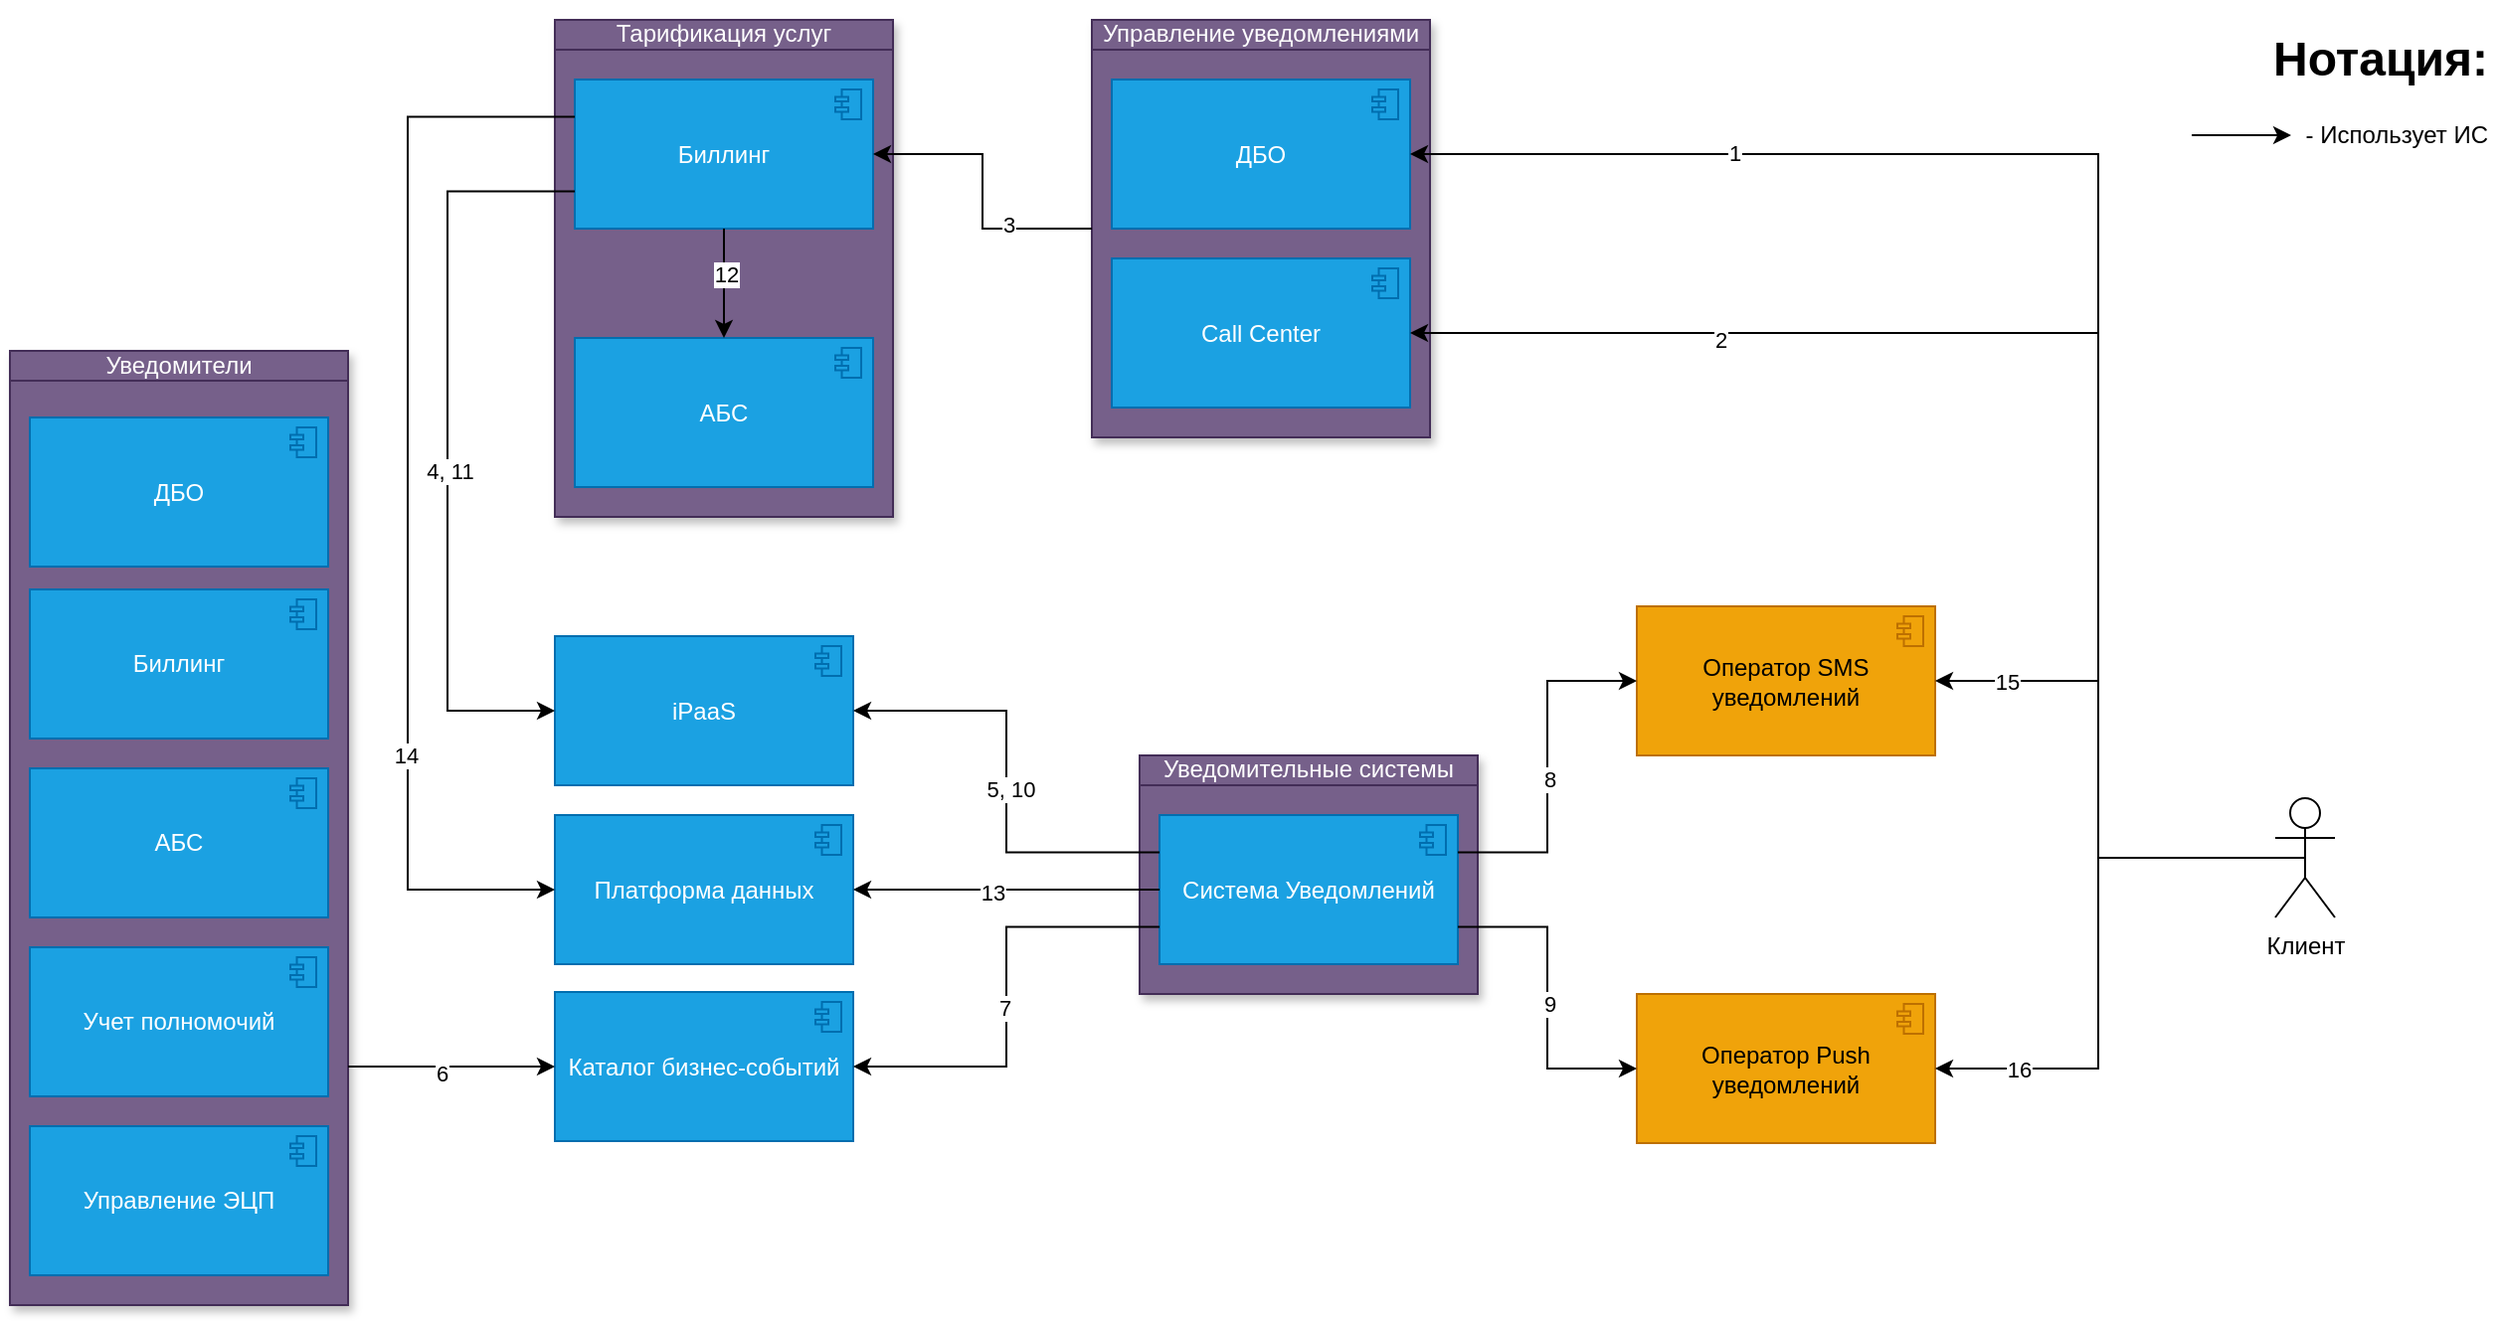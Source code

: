 <mxfile version="21.6.8" type="device">
  <diagram name="КАР_Task2" id="xMjF7mCyjTG66TX0SmEe">
    <mxGraphModel dx="2220" dy="1186" grid="1" gridSize="10" guides="1" tooltips="1" connect="1" arrows="1" fold="1" page="1" pageScale="1" pageWidth="827" pageHeight="1169" math="0" shadow="0">
      <root>
        <mxCell id="ULhCQbQA0skFj4HC5u-r-0" />
        <mxCell id="ULhCQbQA0skFj4HC5u-r-1" parent="ULhCQbQA0skFj4HC5u-r-0" />
        <mxCell id="GfdpiyJx7hFgV--5YfWF-0" value="Управление уведомлениями" style="html=1;outlineConnect=0;whiteSpace=wrap;fillColor=#76608a;shape=mxgraph.archimate3.businessObject;overflow=fill;shadow=1;fontColor=#ffffff;strokeColor=#432D57;" parent="ULhCQbQA0skFj4HC5u-r-1" vertex="1">
          <mxGeometry x="534" y="110" width="170" height="210" as="geometry" />
        </mxCell>
        <mxCell id="ULhCQbQA0skFj4HC5u-r-2" value="Уведомительные системы" style="html=1;outlineConnect=0;whiteSpace=wrap;fillColor=#76608a;shape=mxgraph.archimate3.businessObject;overflow=fill;shadow=1;fontColor=#ffffff;strokeColor=#432D57;" parent="ULhCQbQA0skFj4HC5u-r-1" vertex="1">
          <mxGeometry x="558" y="480" width="170" height="120" as="geometry" />
        </mxCell>
        <mxCell id="ULhCQbQA0skFj4HC5u-r-3" value="iPaaS" style="html=1;outlineConnect=0;whiteSpace=wrap;fillColor=#1ba1e2;shape=mxgraph.archimate3.application;appType=comp;archiType=square;fontColor=#ffffff;strokeColor=#006EAF;" parent="ULhCQbQA0skFj4HC5u-r-1" vertex="1">
          <mxGeometry x="264" y="420" width="150" height="75" as="geometry" />
        </mxCell>
        <mxCell id="ULhCQbQA0skFj4HC5u-r-5" value="Система Уведомлений" style="html=1;outlineConnect=0;whiteSpace=wrap;fillColor=#1ba1e2;shape=mxgraph.archimate3.application;appType=comp;archiType=square;fontColor=#ffffff;strokeColor=#006EAF;" parent="ULhCQbQA0skFj4HC5u-r-1" vertex="1">
          <mxGeometry x="568" y="510" width="150" height="75" as="geometry" />
        </mxCell>
        <mxCell id="ULhCQbQA0skFj4HC5u-r-6" value="Call Center" style="html=1;outlineConnect=0;whiteSpace=wrap;fillColor=#1ba1e2;shape=mxgraph.archimate3.application;appType=comp;archiType=square;fontColor=#ffffff;strokeColor=#006EAF;" parent="ULhCQbQA0skFj4HC5u-r-1" vertex="1">
          <mxGeometry x="544" y="230" width="150" height="75" as="geometry" />
        </mxCell>
        <mxCell id="ULhCQbQA0skFj4HC5u-r-8" value="Каталог бизнес-событий" style="html=1;outlineConnect=0;whiteSpace=wrap;fillColor=#1ba1e2;shape=mxgraph.archimate3.application;appType=comp;archiType=square;fontColor=#ffffff;strokeColor=#006EAF;" parent="ULhCQbQA0skFj4HC5u-r-1" vertex="1">
          <mxGeometry x="264" y="599" width="150" height="75" as="geometry" />
        </mxCell>
        <mxCell id="ULhCQbQA0skFj4HC5u-r-9" value="Платформа данных" style="html=1;outlineConnect=0;whiteSpace=wrap;fillColor=#1ba1e2;shape=mxgraph.archimate3.application;appType=comp;archiType=square;fontColor=#ffffff;strokeColor=#006EAF;" parent="ULhCQbQA0skFj4HC5u-r-1" vertex="1">
          <mxGeometry x="264" y="510" width="150" height="75" as="geometry" />
        </mxCell>
        <mxCell id="ULhCQbQA0skFj4HC5u-r-28" value="Уведомители" style="html=1;outlineConnect=0;whiteSpace=wrap;fillColor=#76608a;shape=mxgraph.archimate3.businessObject;overflow=fill;shadow=1;fontColor=#ffffff;strokeColor=#432D57;" parent="ULhCQbQA0skFj4HC5u-r-1" vertex="1">
          <mxGeometry x="-10" y="276.5" width="170" height="480" as="geometry" />
        </mxCell>
        <mxCell id="ULhCQbQA0skFj4HC5u-r-29" value="ДБО" style="html=1;outlineConnect=0;whiteSpace=wrap;fillColor=#1ba1e2;shape=mxgraph.archimate3.application;appType=comp;archiType=square;fontColor=#ffffff;strokeColor=#006EAF;" parent="ULhCQbQA0skFj4HC5u-r-1" vertex="1">
          <mxGeometry x="544" y="140" width="150" height="75" as="geometry" />
        </mxCell>
        <mxCell id="ULhCQbQA0skFj4HC5u-r-30" value="Биллинг" style="html=1;outlineConnect=0;whiteSpace=wrap;fillColor=#1ba1e2;shape=mxgraph.archimate3.application;appType=comp;archiType=square;fontColor=#ffffff;strokeColor=#006EAF;" parent="ULhCQbQA0skFj4HC5u-r-1" vertex="1">
          <mxGeometry y="396.5" width="150" height="75" as="geometry" />
        </mxCell>
        <mxCell id="ULhCQbQA0skFj4HC5u-r-31" value="АБС" style="html=1;outlineConnect=0;whiteSpace=wrap;fillColor=#1ba1e2;shape=mxgraph.archimate3.application;appType=comp;archiType=square;fontColor=#ffffff;strokeColor=#006EAF;" parent="ULhCQbQA0skFj4HC5u-r-1" vertex="1">
          <mxGeometry y="486.5" width="150" height="75" as="geometry" />
        </mxCell>
        <mxCell id="ULhCQbQA0skFj4HC5u-r-32" value="Учет полномочий" style="html=1;outlineConnect=0;whiteSpace=wrap;fillColor=#1ba1e2;shape=mxgraph.archimate3.application;appType=comp;archiType=square;fontColor=#ffffff;strokeColor=#006EAF;" parent="ULhCQbQA0skFj4HC5u-r-1" vertex="1">
          <mxGeometry y="576.5" width="150" height="75" as="geometry" />
        </mxCell>
        <mxCell id="ULhCQbQA0skFj4HC5u-r-33" value="Управление ЭЦП" style="html=1;outlineConnect=0;whiteSpace=wrap;fillColor=#1ba1e2;shape=mxgraph.archimate3.application;appType=comp;archiType=square;fontColor=#ffffff;strokeColor=#006EAF;" parent="ULhCQbQA0skFj4HC5u-r-1" vertex="1">
          <mxGeometry y="666.5" width="150" height="75" as="geometry" />
        </mxCell>
        <mxCell id="EHnbTl1WpSzCP0Lsqa8k-5" value="&lt;h1 style=&quot;text-align: left;&quot;&gt;Нотация:&lt;/h1&gt;&lt;p style=&quot;&quot;&gt;&amp;nbsp;- Использует ИС&lt;/p&gt;" style="text;html=1;strokeColor=none;fillColor=none;spacing=5;spacingTop=-20;whiteSpace=wrap;overflow=hidden;rounded=0;align=right;" parent="ULhCQbQA0skFj4HC5u-r-1" vertex="1">
          <mxGeometry x="1074" y="110" width="167" height="86.5" as="geometry" />
        </mxCell>
        <mxCell id="EHnbTl1WpSzCP0Lsqa8k-6" value="" style="endArrow=classic;html=1;rounded=0;" parent="ULhCQbQA0skFj4HC5u-r-1" edge="1">
          <mxGeometry width="50" height="50" relative="1" as="geometry">
            <mxPoint x="1087" y="168.05" as="sourcePoint" />
            <mxPoint x="1137" y="168.05" as="targetPoint" />
          </mxGeometry>
        </mxCell>
        <mxCell id="GfdpiyJx7hFgV--5YfWF-1" value="Тарификация услуг" style="html=1;outlineConnect=0;whiteSpace=wrap;fillColor=#76608a;shape=mxgraph.archimate3.businessObject;overflow=fill;shadow=1;fontColor=#ffffff;strokeColor=#432D57;" parent="ULhCQbQA0skFj4HC5u-r-1" vertex="1">
          <mxGeometry x="264" y="110" width="170" height="250" as="geometry" />
        </mxCell>
        <mxCell id="GfdpiyJx7hFgV--5YfWF-2" value="Биллинг" style="html=1;outlineConnect=0;whiteSpace=wrap;fillColor=#1ba1e2;shape=mxgraph.archimate3.application;appType=comp;archiType=square;fontColor=#ffffff;strokeColor=#006EAF;" parent="ULhCQbQA0skFj4HC5u-r-1" vertex="1">
          <mxGeometry x="274" y="140" width="150" height="75" as="geometry" />
        </mxCell>
        <mxCell id="GfdpiyJx7hFgV--5YfWF-3" value="АБС" style="html=1;outlineConnect=0;whiteSpace=wrap;fillColor=#1ba1e2;shape=mxgraph.archimate3.application;appType=comp;archiType=square;fontColor=#ffffff;strokeColor=#006EAF;" parent="ULhCQbQA0skFj4HC5u-r-1" vertex="1">
          <mxGeometry x="274" y="270" width="150" height="75" as="geometry" />
        </mxCell>
        <mxCell id="GfdpiyJx7hFgV--5YfWF-4" value="" style="endArrow=classic;html=1;rounded=0;exitX=0.5;exitY=1;exitDx=0;exitDy=0;exitPerimeter=0;entryX=0.5;entryY=0;entryDx=0;entryDy=0;entryPerimeter=0;" parent="ULhCQbQA0skFj4HC5u-r-1" source="GfdpiyJx7hFgV--5YfWF-2" target="GfdpiyJx7hFgV--5YfWF-3" edge="1">
          <mxGeometry width="50" height="50" relative="1" as="geometry">
            <mxPoint x="698" y="400" as="sourcePoint" />
            <mxPoint x="748" y="350" as="targetPoint" />
          </mxGeometry>
        </mxCell>
        <mxCell id="6rE6F2pKFfk0hCnMUWkr-27" value="12" style="edgeLabel;html=1;align=center;verticalAlign=middle;resizable=0;points=[];" vertex="1" connectable="0" parent="GfdpiyJx7hFgV--5YfWF-4">
          <mxGeometry x="-0.158" y="1" relative="1" as="geometry">
            <mxPoint as="offset" />
          </mxGeometry>
        </mxCell>
        <mxCell id="GfdpiyJx7hFgV--5YfWF-5" value="ДБО" style="html=1;outlineConnect=0;whiteSpace=wrap;fillColor=#1ba1e2;shape=mxgraph.archimate3.application;appType=comp;archiType=square;fontColor=#ffffff;strokeColor=#006EAF;" parent="ULhCQbQA0skFj4HC5u-r-1" vertex="1">
          <mxGeometry y="310" width="150" height="75" as="geometry" />
        </mxCell>
        <mxCell id="6rE6F2pKFfk0hCnMUWkr-0" value="Оператор SMS уведомлений" style="html=1;outlineConnect=0;whiteSpace=wrap;fillColor=#f0a30a;shape=mxgraph.archimate3.application;appType=comp;archiType=square;fontColor=#000000;strokeColor=#BD7000;" vertex="1" parent="ULhCQbQA0skFj4HC5u-r-1">
          <mxGeometry x="808" y="405" width="150" height="75" as="geometry" />
        </mxCell>
        <mxCell id="6rE6F2pKFfk0hCnMUWkr-1" value="Оператор Push уведомлений" style="html=1;outlineConnect=0;whiteSpace=wrap;fillColor=#f0a30a;shape=mxgraph.archimate3.application;appType=comp;archiType=square;fontColor=#000000;strokeColor=#BD7000;" vertex="1" parent="ULhCQbQA0skFj4HC5u-r-1">
          <mxGeometry x="808" y="600" width="150" height="75" as="geometry" />
        </mxCell>
        <mxCell id="6rE6F2pKFfk0hCnMUWkr-2" value="" style="endArrow=classic;html=1;rounded=0;exitX=1;exitY=0.25;exitDx=0;exitDy=0;exitPerimeter=0;entryX=0;entryY=0.5;entryDx=0;entryDy=0;entryPerimeter=0;edgeStyle=orthogonalEdgeStyle;" edge="1" parent="ULhCQbQA0skFj4HC5u-r-1" source="ULhCQbQA0skFj4HC5u-r-5" target="6rE6F2pKFfk0hCnMUWkr-0">
          <mxGeometry width="50" height="50" relative="1" as="geometry">
            <mxPoint x="708" y="420" as="sourcePoint" />
            <mxPoint x="758" y="370" as="targetPoint" />
          </mxGeometry>
        </mxCell>
        <mxCell id="6rE6F2pKFfk0hCnMUWkr-24" value="8" style="edgeLabel;html=1;align=center;verticalAlign=middle;resizable=0;points=[];" vertex="1" connectable="0" parent="6rE6F2pKFfk0hCnMUWkr-2">
          <mxGeometry x="-0.066" y="-1" relative="1" as="geometry">
            <mxPoint as="offset" />
          </mxGeometry>
        </mxCell>
        <mxCell id="6rE6F2pKFfk0hCnMUWkr-3" value="" style="endArrow=classic;html=1;rounded=0;exitX=1;exitY=0.75;exitDx=0;exitDy=0;exitPerimeter=0;entryX=0;entryY=0.5;entryDx=0;entryDy=0;entryPerimeter=0;edgeStyle=orthogonalEdgeStyle;" edge="1" parent="ULhCQbQA0skFj4HC5u-r-1" source="ULhCQbQA0skFj4HC5u-r-5" target="6rE6F2pKFfk0hCnMUWkr-1">
          <mxGeometry width="50" height="50" relative="1" as="geometry">
            <mxPoint x="578" y="410" as="sourcePoint" />
            <mxPoint x="628" y="360" as="targetPoint" />
          </mxGeometry>
        </mxCell>
        <mxCell id="6rE6F2pKFfk0hCnMUWkr-25" value="9" style="edgeLabel;html=1;align=center;verticalAlign=middle;resizable=0;points=[];" vertex="1" connectable="0" parent="6rE6F2pKFfk0hCnMUWkr-3">
          <mxGeometry x="0.033" y="1" relative="1" as="geometry">
            <mxPoint as="offset" />
          </mxGeometry>
        </mxCell>
        <mxCell id="6rE6F2pKFfk0hCnMUWkr-4" value="" style="endArrow=classic;html=1;rounded=0;exitX=1;exitY=0.75;exitDx=0;exitDy=0;exitPerimeter=0;entryX=0;entryY=0.5;entryDx=0;entryDy=0;entryPerimeter=0;" edge="1" parent="ULhCQbQA0skFj4HC5u-r-1" source="ULhCQbQA0skFj4HC5u-r-28" target="ULhCQbQA0skFj4HC5u-r-8">
          <mxGeometry width="50" height="50" relative="1" as="geometry">
            <mxPoint x="410" y="390" as="sourcePoint" />
            <mxPoint x="460" y="340" as="targetPoint" />
          </mxGeometry>
        </mxCell>
        <mxCell id="6rE6F2pKFfk0hCnMUWkr-21" value="6" style="edgeLabel;html=1;align=center;verticalAlign=middle;resizable=0;points=[];" vertex="1" connectable="0" parent="6rE6F2pKFfk0hCnMUWkr-4">
          <mxGeometry x="-0.115" y="-3" relative="1" as="geometry">
            <mxPoint x="1" as="offset" />
          </mxGeometry>
        </mxCell>
        <mxCell id="6rE6F2pKFfk0hCnMUWkr-5" value="" style="endArrow=classic;html=1;rounded=0;exitX=0;exitY=0.75;exitDx=0;exitDy=0;exitPerimeter=0;entryX=1;entryY=0.5;entryDx=0;entryDy=0;entryPerimeter=0;edgeStyle=orthogonalEdgeStyle;" edge="1" parent="ULhCQbQA0skFj4HC5u-r-1" source="ULhCQbQA0skFj4HC5u-r-5" target="ULhCQbQA0skFj4HC5u-r-8">
          <mxGeometry width="50" height="50" relative="1" as="geometry">
            <mxPoint x="490" y="820" as="sourcePoint" />
            <mxPoint x="540" y="770" as="targetPoint" />
          </mxGeometry>
        </mxCell>
        <mxCell id="6rE6F2pKFfk0hCnMUWkr-22" value="7" style="edgeLabel;html=1;align=center;verticalAlign=middle;resizable=0;points=[];" vertex="1" connectable="0" parent="6rE6F2pKFfk0hCnMUWkr-5">
          <mxGeometry x="0.043" y="-1" relative="1" as="geometry">
            <mxPoint as="offset" />
          </mxGeometry>
        </mxCell>
        <mxCell id="6rE6F2pKFfk0hCnMUWkr-6" value="" style="endArrow=classic;html=1;rounded=0;exitX=0;exitY=0.5;exitDx=0;exitDy=0;exitPerimeter=0;entryX=1;entryY=0.5;entryDx=0;entryDy=0;entryPerimeter=0;edgeStyle=orthogonalEdgeStyle;" edge="1" parent="ULhCQbQA0skFj4HC5u-r-1" source="GfdpiyJx7hFgV--5YfWF-0" target="GfdpiyJx7hFgV--5YfWF-2">
          <mxGeometry width="50" height="50" relative="1" as="geometry">
            <mxPoint x="584" y="360" as="sourcePoint" />
            <mxPoint x="634" y="310" as="targetPoint" />
          </mxGeometry>
        </mxCell>
        <mxCell id="6rE6F2pKFfk0hCnMUWkr-18" value="3" style="edgeLabel;html=1;align=center;verticalAlign=middle;resizable=0;points=[];" vertex="1" connectable="0" parent="6rE6F2pKFfk0hCnMUWkr-6">
          <mxGeometry x="-0.421" y="-2" relative="1" as="geometry">
            <mxPoint as="offset" />
          </mxGeometry>
        </mxCell>
        <mxCell id="6rE6F2pKFfk0hCnMUWkr-7" value="" style="endArrow=classic;html=1;rounded=0;exitX=0;exitY=0.75;exitDx=0;exitDy=0;exitPerimeter=0;entryX=0;entryY=0.5;entryDx=0;entryDy=0;entryPerimeter=0;edgeStyle=orthogonalEdgeStyle;" edge="1" parent="ULhCQbQA0skFj4HC5u-r-1" source="GfdpiyJx7hFgV--5YfWF-2" target="ULhCQbQA0skFj4HC5u-r-3">
          <mxGeometry width="50" height="50" relative="1" as="geometry">
            <mxPoint x="460" y="260" as="sourcePoint" />
            <mxPoint x="510" y="210" as="targetPoint" />
            <Array as="points">
              <mxPoint x="210" y="196" />
              <mxPoint x="210" y="457" />
            </Array>
          </mxGeometry>
        </mxCell>
        <mxCell id="6rE6F2pKFfk0hCnMUWkr-19" value="4, 11" style="edgeLabel;html=1;align=center;verticalAlign=middle;resizable=0;points=[];" vertex="1" connectable="0" parent="6rE6F2pKFfk0hCnMUWkr-7">
          <mxGeometry x="0.072" y="1" relative="1" as="geometry">
            <mxPoint y="1" as="offset" />
          </mxGeometry>
        </mxCell>
        <mxCell id="6rE6F2pKFfk0hCnMUWkr-8" value="" style="endArrow=classic;html=1;rounded=0;entryX=1;entryY=0.5;entryDx=0;entryDy=0;entryPerimeter=0;exitX=0;exitY=0.25;exitDx=0;exitDy=0;exitPerimeter=0;edgeStyle=orthogonalEdgeStyle;" edge="1" parent="ULhCQbQA0skFj4HC5u-r-1" source="ULhCQbQA0skFj4HC5u-r-5" target="ULhCQbQA0skFj4HC5u-r-3">
          <mxGeometry width="50" height="50" relative="1" as="geometry">
            <mxPoint x="740" y="430" as="sourcePoint" />
            <mxPoint x="790" y="380" as="targetPoint" />
          </mxGeometry>
        </mxCell>
        <mxCell id="6rE6F2pKFfk0hCnMUWkr-20" value="5, 10" style="edgeLabel;html=1;align=center;verticalAlign=middle;resizable=0;points=[];" vertex="1" connectable="0" parent="6rE6F2pKFfk0hCnMUWkr-8">
          <mxGeometry x="-0.022" y="-2" relative="1" as="geometry">
            <mxPoint y="1" as="offset" />
          </mxGeometry>
        </mxCell>
        <mxCell id="6rE6F2pKFfk0hCnMUWkr-9" value="" style="endArrow=classic;html=1;rounded=0;exitX=0;exitY=0.5;exitDx=0;exitDy=0;exitPerimeter=0;entryX=1;entryY=0.5;entryDx=0;entryDy=0;entryPerimeter=0;" edge="1" parent="ULhCQbQA0skFj4HC5u-r-1" source="ULhCQbQA0skFj4HC5u-r-5" target="ULhCQbQA0skFj4HC5u-r-9">
          <mxGeometry width="50" height="50" relative="1" as="geometry">
            <mxPoint x="530" y="410" as="sourcePoint" />
            <mxPoint x="580" y="360" as="targetPoint" />
          </mxGeometry>
        </mxCell>
        <mxCell id="6rE6F2pKFfk0hCnMUWkr-28" value="13" style="edgeLabel;html=1;align=center;verticalAlign=middle;resizable=0;points=[];" vertex="1" connectable="0" parent="6rE6F2pKFfk0hCnMUWkr-9">
          <mxGeometry x="0.1" y="1" relative="1" as="geometry">
            <mxPoint as="offset" />
          </mxGeometry>
        </mxCell>
        <mxCell id="6rE6F2pKFfk0hCnMUWkr-10" value="" style="endArrow=classic;html=1;rounded=0;exitX=0;exitY=0.25;exitDx=0;exitDy=0;exitPerimeter=0;entryX=0;entryY=0.5;entryDx=0;entryDy=0;entryPerimeter=0;edgeStyle=orthogonalEdgeStyle;" edge="1" parent="ULhCQbQA0skFj4HC5u-r-1" source="GfdpiyJx7hFgV--5YfWF-2" target="ULhCQbQA0skFj4HC5u-r-9">
          <mxGeometry width="50" height="50" relative="1" as="geometry">
            <mxPoint x="150" y="270" as="sourcePoint" />
            <mxPoint x="200" y="220" as="targetPoint" />
            <Array as="points">
              <mxPoint x="190" y="159" />
              <mxPoint x="190" y="547" />
            </Array>
          </mxGeometry>
        </mxCell>
        <mxCell id="6rE6F2pKFfk0hCnMUWkr-29" value="14" style="edgeLabel;html=1;align=center;verticalAlign=middle;resizable=0;points=[];" vertex="1" connectable="0" parent="6rE6F2pKFfk0hCnMUWkr-10">
          <mxGeometry x="0.479" y="-1" relative="1" as="geometry">
            <mxPoint as="offset" />
          </mxGeometry>
        </mxCell>
        <mxCell id="6rE6F2pKFfk0hCnMUWkr-11" value="Клиент" style="shape=umlActor;verticalLabelPosition=bottom;verticalAlign=top;html=1;outlineConnect=0;" vertex="1" parent="ULhCQbQA0skFj4HC5u-r-1">
          <mxGeometry x="1129" y="501.5" width="30" height="60" as="geometry" />
        </mxCell>
        <mxCell id="6rE6F2pKFfk0hCnMUWkr-12" value="" style="endArrow=classic;html=1;rounded=0;exitX=0.5;exitY=0.5;exitDx=0;exitDy=0;exitPerimeter=0;entryX=1;entryY=0.5;entryDx=0;entryDy=0;entryPerimeter=0;edgeStyle=elbowEdgeStyle;" edge="1" parent="ULhCQbQA0skFj4HC5u-r-1" source="6rE6F2pKFfk0hCnMUWkr-11" target="ULhCQbQA0skFj4HC5u-r-6">
          <mxGeometry width="50" height="50" relative="1" as="geometry">
            <mxPoint x="1310" y="460" as="sourcePoint" />
            <mxPoint x="1360" y="410" as="targetPoint" />
            <Array as="points">
              <mxPoint x="1040" y="410" />
            </Array>
          </mxGeometry>
        </mxCell>
        <mxCell id="6rE6F2pKFfk0hCnMUWkr-17" value="2" style="edgeLabel;html=1;align=center;verticalAlign=middle;resizable=0;points=[];" vertex="1" connectable="0" parent="6rE6F2pKFfk0hCnMUWkr-12">
          <mxGeometry x="0.567" y="3" relative="1" as="geometry">
            <mxPoint x="1" as="offset" />
          </mxGeometry>
        </mxCell>
        <mxCell id="6rE6F2pKFfk0hCnMUWkr-13" value="" style="endArrow=classic;html=1;rounded=0;exitX=0.5;exitY=0.5;exitDx=0;exitDy=0;exitPerimeter=0;entryX=1;entryY=0.5;entryDx=0;entryDy=0;entryPerimeter=0;edgeStyle=orthogonalEdgeStyle;" edge="1" parent="ULhCQbQA0skFj4HC5u-r-1" source="6rE6F2pKFfk0hCnMUWkr-11" target="ULhCQbQA0skFj4HC5u-r-29">
          <mxGeometry width="50" height="50" relative="1" as="geometry">
            <mxPoint x="1240" y="380" as="sourcePoint" />
            <mxPoint x="1290" y="330" as="targetPoint" />
            <Array as="points">
              <mxPoint x="1040" y="532" />
              <mxPoint x="1040" y="178" />
            </Array>
          </mxGeometry>
        </mxCell>
        <mxCell id="6rE6F2pKFfk0hCnMUWkr-16" value="1" style="edgeLabel;html=1;align=center;verticalAlign=middle;resizable=0;points=[];" vertex="1" connectable="0" parent="6rE6F2pKFfk0hCnMUWkr-13">
          <mxGeometry x="0.595" y="-1" relative="1" as="geometry">
            <mxPoint as="offset" />
          </mxGeometry>
        </mxCell>
        <mxCell id="6rE6F2pKFfk0hCnMUWkr-14" value="" style="endArrow=classic;html=1;rounded=0;entryX=1;entryY=0.5;entryDx=0;entryDy=0;entryPerimeter=0;exitX=0.5;exitY=0.5;exitDx=0;exitDy=0;exitPerimeter=0;edgeStyle=orthogonalEdgeStyle;" edge="1" parent="ULhCQbQA0skFj4HC5u-r-1" source="6rE6F2pKFfk0hCnMUWkr-11" target="6rE6F2pKFfk0hCnMUWkr-1">
          <mxGeometry width="50" height="50" relative="1" as="geometry">
            <mxPoint x="1230" y="750" as="sourcePoint" />
            <mxPoint x="1280" y="700" as="targetPoint" />
            <Array as="points">
              <mxPoint x="1040" y="532" />
              <mxPoint x="1040" y="638" />
            </Array>
          </mxGeometry>
        </mxCell>
        <mxCell id="6rE6F2pKFfk0hCnMUWkr-32" value="16" style="edgeLabel;html=1;align=center;verticalAlign=middle;resizable=0;points=[];" vertex="1" connectable="0" parent="6rE6F2pKFfk0hCnMUWkr-14">
          <mxGeometry x="0.61" y="2" relative="1" as="geometry">
            <mxPoint x="-15" y="-2" as="offset" />
          </mxGeometry>
        </mxCell>
        <mxCell id="6rE6F2pKFfk0hCnMUWkr-15" value="" style="endArrow=classic;html=1;rounded=0;exitX=0.5;exitY=0.5;exitDx=0;exitDy=0;exitPerimeter=0;edgeStyle=orthogonalEdgeStyle;entryX=1;entryY=0.5;entryDx=0;entryDy=0;entryPerimeter=0;" edge="1" parent="ULhCQbQA0skFj4HC5u-r-1" source="6rE6F2pKFfk0hCnMUWkr-11" target="6rE6F2pKFfk0hCnMUWkr-0">
          <mxGeometry width="50" height="50" relative="1" as="geometry">
            <mxPoint x="1245" y="542" as="sourcePoint" />
            <mxPoint x="950" y="440" as="targetPoint" />
            <Array as="points">
              <mxPoint x="1040" y="532" />
              <mxPoint x="1040" y="442" />
            </Array>
          </mxGeometry>
        </mxCell>
        <mxCell id="6rE6F2pKFfk0hCnMUWkr-33" value="15" style="edgeLabel;html=1;align=center;verticalAlign=middle;resizable=0;points=[];" vertex="1" connectable="0" parent="6rE6F2pKFfk0hCnMUWkr-15">
          <mxGeometry x="0.731" relative="1" as="geometry">
            <mxPoint x="-1" as="offset" />
          </mxGeometry>
        </mxCell>
      </root>
    </mxGraphModel>
  </diagram>
</mxfile>
